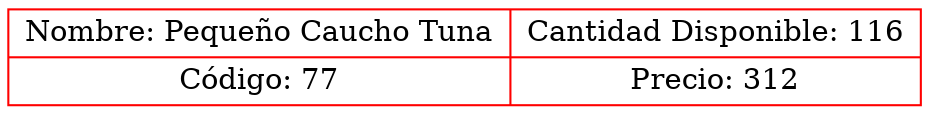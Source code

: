 digraph Arbol{node[shape="record"];
node0xc00033c540[label="{Nombre: Pequeño Caucho Tuna|Código: 77}|{Cantidad Disponible: 116|Precio: 312}" color="red"];
}
